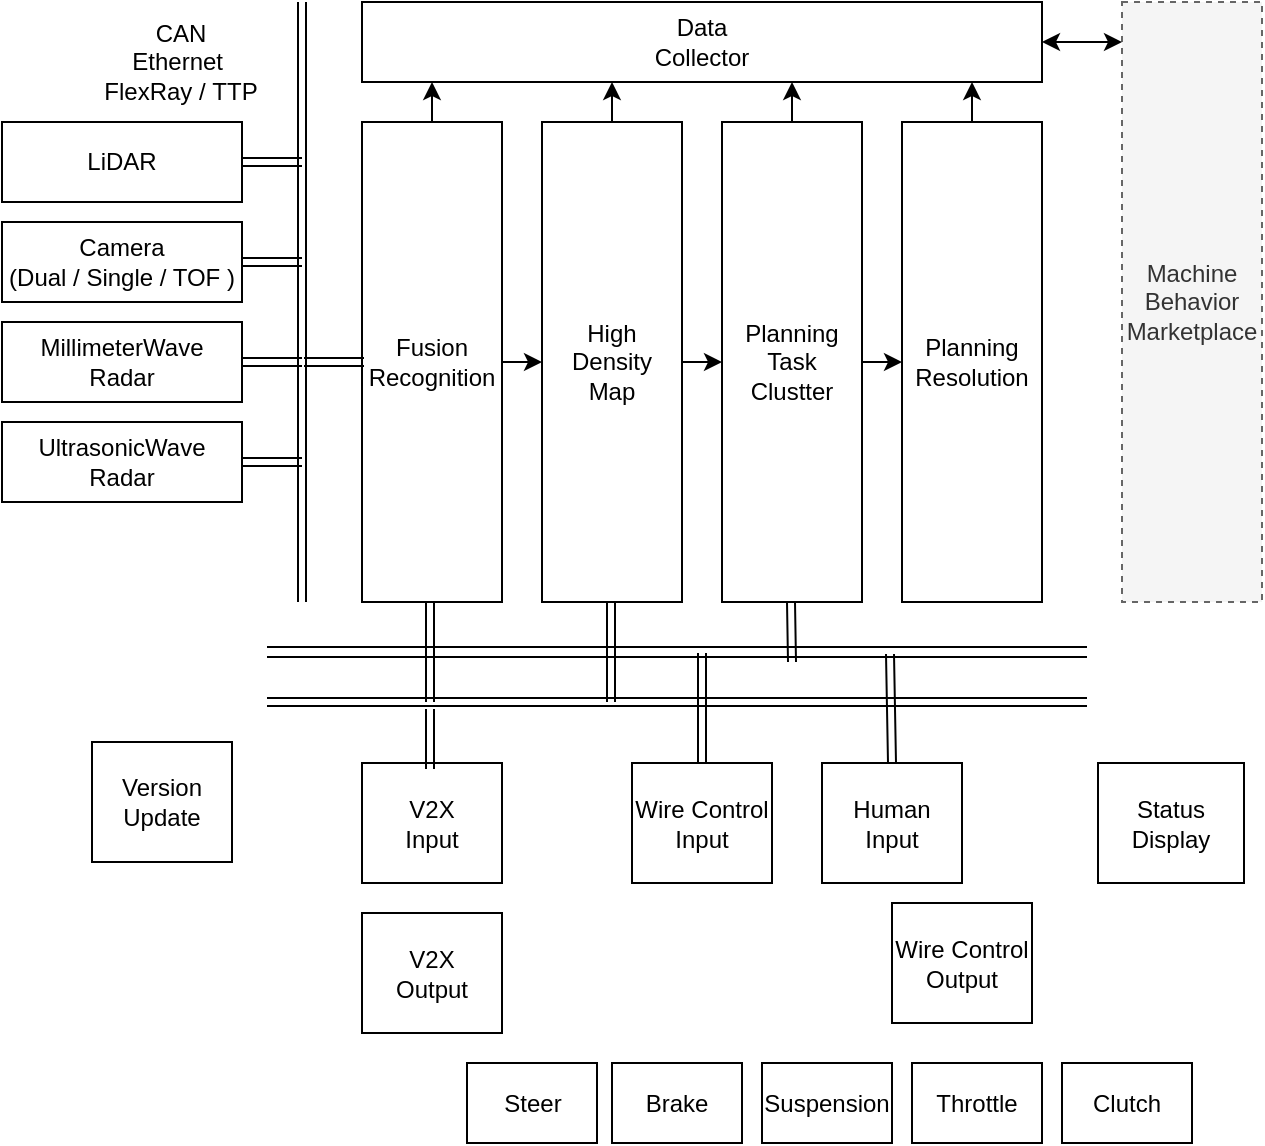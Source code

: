 <mxfile version="10.4.9" type="github"><diagram id="11bG0VbIEr1Wo1erZlC1" name="Page-1"><mxGraphModel dx="711" dy="602" grid="1" gridSize="10" guides="1" tooltips="1" connect="1" arrows="1" fold="1" page="1" pageScale="1" pageWidth="850" pageHeight="1100" math="0" shadow="0"><root><mxCell id="0"/><mxCell id="1" parent="0"/><mxCell id="VpXiZGOJRqfVaVmj6ias-1" value="Machine&lt;br&gt;Behavior&lt;br&gt;Marketplace&lt;br&gt;" style="rounded=0;whiteSpace=wrap;html=1;dashed=1;fillColor=#f5f5f5;strokeColor=#666666;fontColor=#333333;" parent="1" vertex="1"><mxGeometry x="680" y="40" width="70" height="300" as="geometry"/></mxCell><mxCell id="VpXiZGOJRqfVaVmj6ias-2" value="LiDAR" style="rounded=0;whiteSpace=wrap;html=1;" parent="1" vertex="1"><mxGeometry x="120" y="100" width="120" height="40" as="geometry"/></mxCell><mxCell id="VpXiZGOJRqfVaVmj6ias-3" value="Camera&lt;br&gt;(Dual / Single / TOF )&lt;br&gt;" style="rounded=0;whiteSpace=wrap;html=1;" parent="1" vertex="1"><mxGeometry x="120" y="150" width="120" height="40" as="geometry"/></mxCell><mxCell id="VpXiZGOJRqfVaVmj6ias-4" value="MillimeterWave&lt;br&gt;Radar&lt;br&gt;" style="rounded=0;whiteSpace=wrap;html=1;" parent="1" vertex="1"><mxGeometry x="120" y="200" width="120" height="40" as="geometry"/></mxCell><mxCell id="VpXiZGOJRqfVaVmj6ias-5" value="UltrasonicWave&lt;br&gt;Radar&lt;br&gt;" style="rounded=0;whiteSpace=wrap;html=1;" parent="1" vertex="1"><mxGeometry x="120" y="250" width="120" height="40" as="geometry"/></mxCell><mxCell id="VpXiZGOJRqfVaVmj6ias-11" value="Fusion&lt;br&gt;Recognition&lt;br&gt;" style="rounded=0;whiteSpace=wrap;html=1;shadow=0;fillColor=none;" parent="1" vertex="1"><mxGeometry x="300" y="100" width="70" height="240" as="geometry"/></mxCell><mxCell id="VpXiZGOJRqfVaVmj6ias-12" value="" style="shape=link;html=1;" parent="1" edge="1"><mxGeometry width="50" height="50" relative="1" as="geometry"><mxPoint x="270" y="340" as="sourcePoint"/><mxPoint x="270" y="40" as="targetPoint"/></mxGeometry></mxCell><mxCell id="VpXiZGOJRqfVaVmj6ias-13" value="" style="shape=link;html=1;exitX=1;exitY=0.5;exitDx=0;exitDy=0;" parent="1" source="VpXiZGOJRqfVaVmj6ias-2" edge="1"><mxGeometry width="50" height="50" relative="1" as="geometry"><mxPoint x="310" y="290" as="sourcePoint"/><mxPoint x="270" y="120" as="targetPoint"/></mxGeometry></mxCell><mxCell id="VpXiZGOJRqfVaVmj6ias-14" value="" style="shape=link;html=1;exitX=1;exitY=0.5;exitDx=0;exitDy=0;" parent="1" source="VpXiZGOJRqfVaVmj6ias-3" edge="1"><mxGeometry width="50" height="50" relative="1" as="geometry"><mxPoint x="250" y="140" as="sourcePoint"/><mxPoint x="270" y="170" as="targetPoint"/></mxGeometry></mxCell><mxCell id="VpXiZGOJRqfVaVmj6ias-15" value="" style="shape=link;html=1;exitX=1;exitY=0.5;exitDx=0;exitDy=0;" parent="1" source="VpXiZGOJRqfVaVmj6ias-4" edge="1"><mxGeometry width="50" height="50" relative="1" as="geometry"><mxPoint x="250" y="210" as="sourcePoint"/><mxPoint x="270" y="220" as="targetPoint"/></mxGeometry></mxCell><mxCell id="VpXiZGOJRqfVaVmj6ias-16" value="" style="shape=link;html=1;exitX=1;exitY=0.5;exitDx=0;exitDy=0;" parent="1" source="VpXiZGOJRqfVaVmj6ias-5" edge="1"><mxGeometry width="50" height="50" relative="1" as="geometry"><mxPoint x="250" y="280" as="sourcePoint"/><mxPoint x="270" y="270" as="targetPoint"/></mxGeometry></mxCell><mxCell id="VpXiZGOJRqfVaVmj6ias-18" value="CAN&lt;br&gt;&lt;span&gt;Ethernet&amp;nbsp;&lt;br&gt;&lt;/span&gt;&lt;span&gt;FlexRay /&amp;nbsp;TTP&lt;/span&gt;" style="text;html=1;strokeColor=none;fillColor=none;align=center;verticalAlign=middle;whiteSpace=wrap;rounded=0;shadow=0;" parent="1" vertex="1"><mxGeometry x="142" y="60" width="135" height="20" as="geometry"/></mxCell><mxCell id="VpXiZGOJRqfVaVmj6ias-19" value="High &lt;br&gt;Density &lt;br&gt;Map" style="rounded=0;whiteSpace=wrap;html=1;shadow=0;fillColor=none;" parent="1" vertex="1"><mxGeometry x="390" y="100" width="70" height="240" as="geometry"/></mxCell><mxCell id="VpXiZGOJRqfVaVmj6ias-20" value="Wire&amp;nbsp;Control&lt;br&gt;Input&lt;br&gt;" style="rounded=0;whiteSpace=wrap;html=1;" parent="1" vertex="1"><mxGeometry x="435" y="420.5" width="70" height="60" as="geometry"/></mxCell><mxCell id="VpXiZGOJRqfVaVmj6ias-21" value="V2X&lt;br&gt;Input&lt;br&gt;" style="rounded=0;whiteSpace=wrap;html=1;shadow=0;fillColor=none;" parent="1" vertex="1"><mxGeometry x="300" y="420.5" width="70" height="60" as="geometry"/></mxCell><mxCell id="VpXiZGOJRqfVaVmj6ias-23" value="" style="shape=link;html=1;" parent="1" edge="1"><mxGeometry width="50" height="50" relative="1" as="geometry"><mxPoint x="515" y="370" as="sourcePoint"/><mxPoint x="514.5" y="340" as="targetPoint"/></mxGeometry></mxCell><mxCell id="VpXiZGOJRqfVaVmj6ias-24" value="" style="shape=link;html=1;exitX=1;exitY=0.5;exitDx=0;exitDy=0;" parent="1" edge="1"><mxGeometry width="50" height="50" relative="1" as="geometry"><mxPoint x="271" y="220" as="sourcePoint"/><mxPoint x="301" y="220" as="targetPoint"/></mxGeometry></mxCell><mxCell id="VpXiZGOJRqfVaVmj6ias-27" value="V2X&lt;br&gt;Output&lt;br&gt;" style="rounded=0;whiteSpace=wrap;html=1;shadow=0;fillColor=none;" parent="1" vertex="1"><mxGeometry x="300" y="495.5" width="70" height="60" as="geometry"/></mxCell><mxCell id="VpXiZGOJRqfVaVmj6ias-28" value="Status&lt;br&gt;Display&lt;br&gt;" style="rounded=0;whiteSpace=wrap;html=1;shadow=0;fillColor=none;" parent="1" vertex="1"><mxGeometry x="668" y="420.5" width="73" height="60" as="geometry"/></mxCell><mxCell id="VpXiZGOJRqfVaVmj6ias-33" value="Planning&lt;br&gt;Resolution" style="rounded=0;whiteSpace=wrap;html=1;shadow=0;fillColor=none;" parent="1" vertex="1"><mxGeometry x="570" y="100" width="70" height="240" as="geometry"/></mxCell><mxCell id="VpXiZGOJRqfVaVmj6ias-36" value="Planning&lt;br&gt;Task&lt;br&gt;Clustter&lt;br&gt;" style="rounded=0;whiteSpace=wrap;html=1;shadow=0;fillColor=none;" parent="1" vertex="1"><mxGeometry x="480" y="100" width="70" height="240" as="geometry"/></mxCell><mxCell id="VpXiZGOJRqfVaVmj6ias-38" value="" style="endArrow=classic;html=1;entryX=0;entryY=0.5;entryDx=0;entryDy=0;exitX=1;exitY=0.5;exitDx=0;exitDy=0;" parent="1" source="VpXiZGOJRqfVaVmj6ias-11" target="VpXiZGOJRqfVaVmj6ias-19" edge="1"><mxGeometry width="50" height="50" relative="1" as="geometry"><mxPoint x="320" y="450" as="sourcePoint"/><mxPoint x="370" y="400" as="targetPoint"/></mxGeometry></mxCell><mxCell id="VpXiZGOJRqfVaVmj6ias-39" value="" style="endArrow=classic;html=1;entryX=0;entryY=0.5;entryDx=0;entryDy=0;exitX=1;exitY=0.5;exitDx=0;exitDy=0;" parent="1" source="VpXiZGOJRqfVaVmj6ias-19" target="VpXiZGOJRqfVaVmj6ias-36" edge="1"><mxGeometry width="50" height="50" relative="1" as="geometry"><mxPoint x="380" y="230" as="sourcePoint"/><mxPoint x="400" y="230" as="targetPoint"/></mxGeometry></mxCell><mxCell id="VpXiZGOJRqfVaVmj6ias-40" value="" style="endArrow=classic;html=1;entryX=0;entryY=0.5;entryDx=0;entryDy=0;exitX=1;exitY=0.5;exitDx=0;exitDy=0;" parent="1" source="VpXiZGOJRqfVaVmj6ias-36" target="VpXiZGOJRqfVaVmj6ias-33" edge="1"><mxGeometry width="50" height="50" relative="1" as="geometry"><mxPoint x="470" y="230" as="sourcePoint"/><mxPoint x="490" y="230" as="targetPoint"/></mxGeometry></mxCell><mxCell id="VpXiZGOJRqfVaVmj6ias-41" value="" style="endArrow=classic;startArrow=classic;html=1;exitX=1;exitY=0.5;exitDx=0;exitDy=0;" parent="1" source="VpXiZGOJRqfVaVmj6ias-42" edge="1"><mxGeometry width="50" height="50" relative="1" as="geometry"><mxPoint x="650" y="370" as="sourcePoint"/><mxPoint x="680" y="60" as="targetPoint"/></mxGeometry></mxCell><mxCell id="VpXiZGOJRqfVaVmj6ias-42" value="Data&lt;br&gt;Collector&lt;br&gt;" style="rounded=0;whiteSpace=wrap;html=1;shadow=0;fillColor=none;" parent="1" vertex="1"><mxGeometry x="300" y="40" width="340" height="40" as="geometry"/></mxCell><mxCell id="VpXiZGOJRqfVaVmj6ias-43" value="" style="endArrow=classic;html=1;" parent="1" source="VpXiZGOJRqfVaVmj6ias-11" edge="1"><mxGeometry width="50" height="50" relative="1" as="geometry"><mxPoint x="335" y="79.289" as="sourcePoint"/><mxPoint x="335" y="80" as="targetPoint"/></mxGeometry></mxCell><mxCell id="VpXiZGOJRqfVaVmj6ias-45" value="" style="endArrow=classic;html=1;exitX=0.5;exitY=0;exitDx=0;exitDy=0;" parent="1" source="VpXiZGOJRqfVaVmj6ias-36" edge="1"><mxGeometry width="50" height="50" relative="1" as="geometry"><mxPoint x="435" y="110" as="sourcePoint"/><mxPoint x="515" y="80" as="targetPoint"/></mxGeometry></mxCell><mxCell id="VpXiZGOJRqfVaVmj6ias-46" value="" style="endArrow=classic;html=1;exitX=0.5;exitY=0;exitDx=0;exitDy=0;" parent="1" source="VpXiZGOJRqfVaVmj6ias-33" edge="1"><mxGeometry width="50" height="50" relative="1" as="geometry"><mxPoint x="525" y="110" as="sourcePoint"/><mxPoint x="605" y="80" as="targetPoint"/></mxGeometry></mxCell><mxCell id="NegxjRQEVGkW6nhWEZ3W-3" value="" style="endArrow=classic;html=1;" edge="1" parent="1"><mxGeometry width="50" height="50" relative="1" as="geometry"><mxPoint x="425" y="100" as="sourcePoint"/><mxPoint x="425" y="80" as="targetPoint"/></mxGeometry></mxCell><mxCell id="NegxjRQEVGkW6nhWEZ3W-4" value="Steer&lt;br&gt;" style="rounded=0;whiteSpace=wrap;html=1;" vertex="1" parent="1"><mxGeometry x="352.5" y="570.5" width="65" height="40" as="geometry"/></mxCell><mxCell id="NegxjRQEVGkW6nhWEZ3W-5" value="Brake&lt;br&gt;" style="rounded=0;whiteSpace=wrap;html=1;" vertex="1" parent="1"><mxGeometry x="425" y="570.5" width="65" height="40" as="geometry"/></mxCell><mxCell id="NegxjRQEVGkW6nhWEZ3W-6" value="Suspension&lt;br&gt;" style="rounded=0;whiteSpace=wrap;html=1;" vertex="1" parent="1"><mxGeometry x="500" y="570.5" width="65" height="40" as="geometry"/></mxCell><mxCell id="NegxjRQEVGkW6nhWEZ3W-7" value="Throttle&lt;br&gt;" style="rounded=0;whiteSpace=wrap;html=1;" vertex="1" parent="1"><mxGeometry x="575" y="570.5" width="65" height="40" as="geometry"/></mxCell><mxCell id="NegxjRQEVGkW6nhWEZ3W-8" value="Clutch&lt;br&gt;" style="rounded=0;whiteSpace=wrap;html=1;" vertex="1" parent="1"><mxGeometry x="650" y="570.5" width="65" height="40" as="geometry"/></mxCell><mxCell id="NegxjRQEVGkW6nhWEZ3W-9" value="Wire&amp;nbsp;Control&lt;br&gt;Output&lt;br&gt;" style="rounded=0;whiteSpace=wrap;html=1;" vertex="1" parent="1"><mxGeometry x="565" y="490.5" width="70" height="60" as="geometry"/></mxCell><mxCell id="NegxjRQEVGkW6nhWEZ3W-10" value="Human&lt;br&gt;Input&lt;br&gt;" style="rounded=0;whiteSpace=wrap;html=1;shadow=0;fillColor=none;" vertex="1" parent="1"><mxGeometry x="530" y="420.5" width="70" height="60" as="geometry"/></mxCell><mxCell id="NegxjRQEVGkW6nhWEZ3W-11" value="" style="shape=link;html=1;exitX=1;exitY=0.5;exitDx=0;exitDy=0;width=5;" edge="1" parent="1"><mxGeometry width="50" height="50" relative="1" as="geometry"><mxPoint x="252.5" y="365" as="sourcePoint"/><mxPoint x="662.5" y="365" as="targetPoint"/></mxGeometry></mxCell><mxCell id="NegxjRQEVGkW6nhWEZ3W-14" value="" style="shape=link;html=1;exitX=1;exitY=0.5;exitDx=0;exitDy=0;width=4;" edge="1" parent="1"><mxGeometry width="50" height="50" relative="1" as="geometry"><mxPoint x="252.5" y="390" as="sourcePoint"/><mxPoint x="662.5" y="390" as="targetPoint"/></mxGeometry></mxCell><mxCell id="NegxjRQEVGkW6nhWEZ3W-15" value="" style="shape=link;html=1;exitX=0.5;exitY=0;exitDx=0;exitDy=0;" edge="1" parent="1" source="VpXiZGOJRqfVaVmj6ias-20"><mxGeometry width="50" height="50" relative="1" as="geometry"><mxPoint x="470" y="415.5" as="sourcePoint"/><mxPoint x="470" y="365.5" as="targetPoint"/></mxGeometry></mxCell><mxCell id="NegxjRQEVGkW6nhWEZ3W-16" value="" style="shape=link;html=1;exitX=0.5;exitY=0;exitDx=0;exitDy=0;" edge="1" parent="1" source="NegxjRQEVGkW6nhWEZ3W-10"><mxGeometry width="50" height="50" relative="1" as="geometry"><mxPoint x="564" y="415.5" as="sourcePoint"/><mxPoint x="564" y="366" as="targetPoint"/></mxGeometry></mxCell><mxCell id="NegxjRQEVGkW6nhWEZ3W-17" value="" style="shape=link;html=1;" edge="1" parent="1"><mxGeometry width="50" height="50" relative="1" as="geometry"><mxPoint x="334" y="390" as="sourcePoint"/><mxPoint x="334" y="340" as="targetPoint"/></mxGeometry></mxCell><mxCell id="NegxjRQEVGkW6nhWEZ3W-18" value="" style="shape=link;html=1;" edge="1" parent="1"><mxGeometry width="50" height="50" relative="1" as="geometry"><mxPoint x="334" y="423.5" as="sourcePoint"/><mxPoint x="334" y="393.5" as="targetPoint"/></mxGeometry></mxCell><mxCell id="NegxjRQEVGkW6nhWEZ3W-19" value="" style="shape=link;html=1;" edge="1" parent="1"><mxGeometry width="50" height="50" relative="1" as="geometry"><mxPoint x="424.5" y="390" as="sourcePoint"/><mxPoint x="424.5" y="340" as="targetPoint"/></mxGeometry></mxCell><mxCell id="NegxjRQEVGkW6nhWEZ3W-20" value="Version&lt;br&gt;Update&lt;br&gt;" style="rounded=0;whiteSpace=wrap;html=1;shadow=0;fillColor=none;" vertex="1" parent="1"><mxGeometry x="165" y="410" width="70" height="60" as="geometry"/></mxCell></root></mxGraphModel></diagram></mxfile>